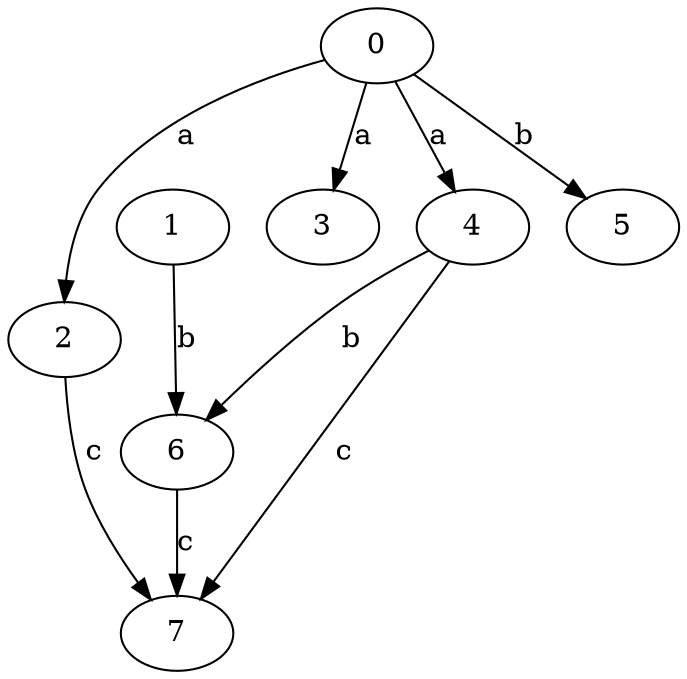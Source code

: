 strict digraph  {
2;
3;
4;
5;
0;
6;
7;
1;
2 -> 7  [label=c];
4 -> 6  [label=b];
4 -> 7  [label=c];
0 -> 2  [label=a];
0 -> 3  [label=a];
0 -> 4  [label=a];
0 -> 5  [label=b];
6 -> 7  [label=c];
1 -> 6  [label=b];
}
